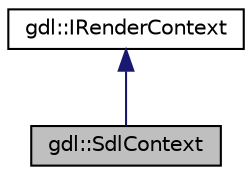 digraph "gdl::SdlContext"
{
  edge [fontname="Helvetica",fontsize="10",labelfontname="Helvetica",labelfontsize="10"];
  node [fontname="Helvetica",fontsize="10",shape=record];
  Node1 [label="gdl::SdlContext",height=0.2,width=0.4,color="black", fillcolor="grey75", style="filled", fontcolor="black"];
  Node2 -> Node1 [dir="back",color="midnightblue",fontsize="10",style="solid"];
  Node2 [label="gdl::IRenderContext",height=0.2,width=0.4,color="black", fillcolor="white", style="filled",URL="$classgdl_1_1_i_render_context.html"];
}
